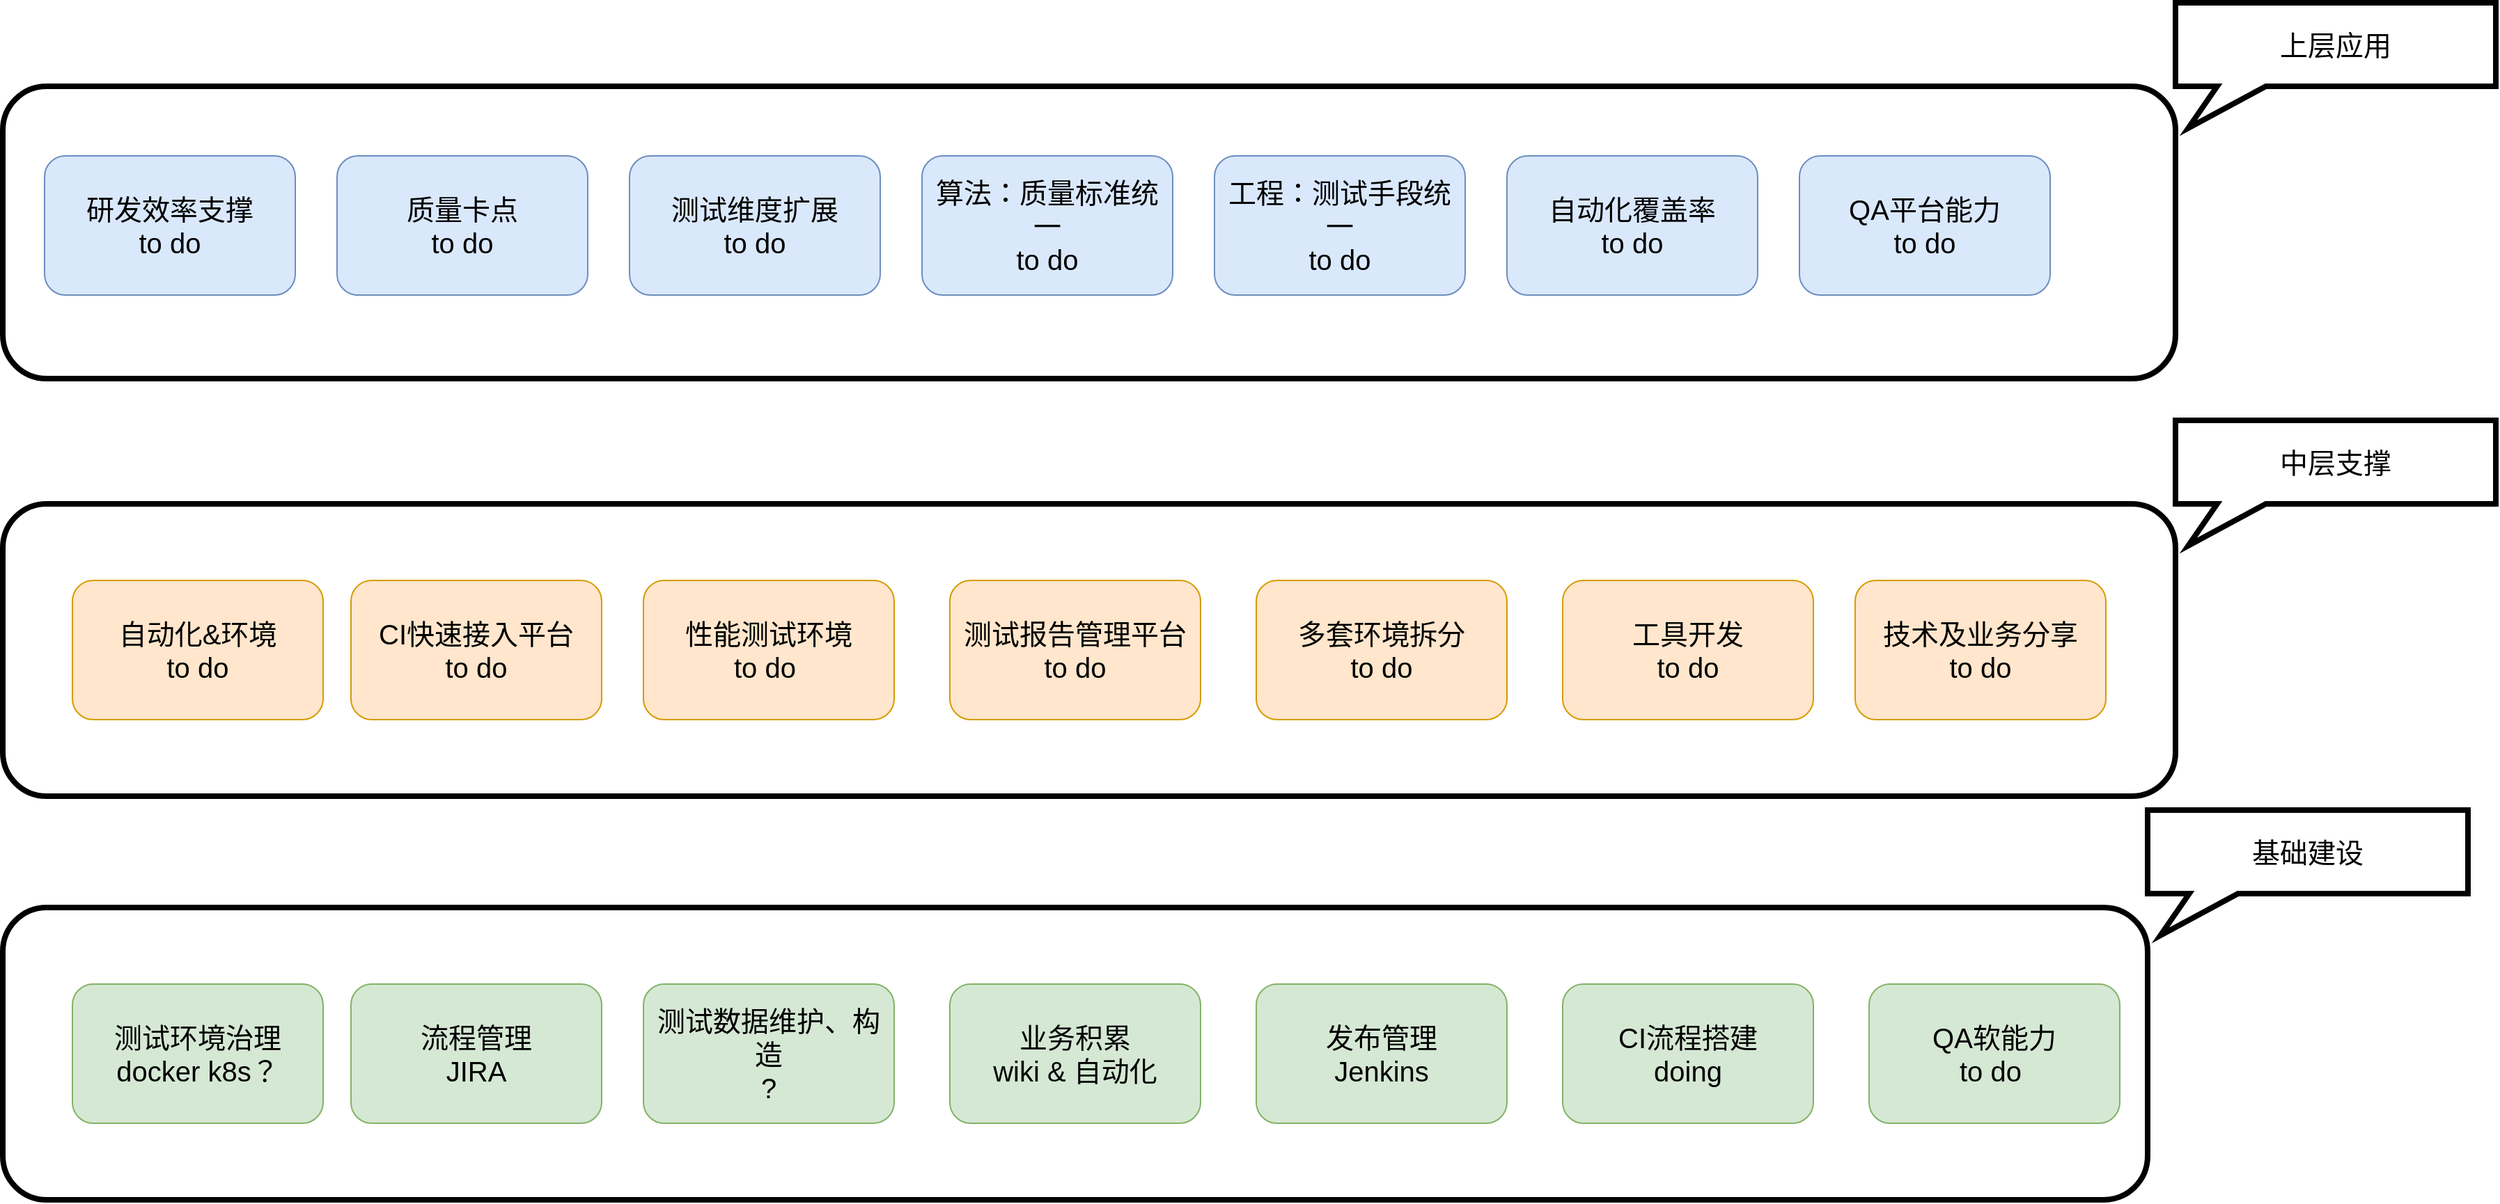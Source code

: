 <mxfile version="14.2.4" type="github">
  <diagram id="wr1Vg4WFNjLce9JvmpkT" name="Page-1">
    <mxGraphModel dx="2066" dy="1077" grid="1" gridSize="10" guides="1" tooltips="1" connect="1" arrows="1" fold="1" page="1" pageScale="1" pageWidth="1700" pageHeight="1100" math="0" shadow="0">
      <root>
        <mxCell id="0" />
        <mxCell id="1" parent="0" />
        <mxCell id="XUdV0GE2fvMEAlolcUsE-2" value="" style="rounded=1;whiteSpace=wrap;html=1;strokeWidth=4;" parent="1" vertex="1">
          <mxGeometry x="20" y="820" width="1540" height="210" as="geometry" />
        </mxCell>
        <mxCell id="XUdV0GE2fvMEAlolcUsE-4" value="基础建设" style="shape=callout;whiteSpace=wrap;html=1;perimeter=calloutPerimeter;base=35;size=30;position=0.13;position2=0.04;fontSize=20;strokeWidth=4;" parent="1" vertex="1">
          <mxGeometry x="1560" y="750" width="230" height="90" as="geometry" />
        </mxCell>
        <mxCell id="XUdV0GE2fvMEAlolcUsE-6" value="测试环境治理&lt;br&gt;docker k8s？" style="rounded=1;whiteSpace=wrap;html=1;fontSize=20;fillColor=#d5e8d4;strokeColor=#82b366;" parent="1" vertex="1">
          <mxGeometry x="70" y="875" width="180" height="100" as="geometry" />
        </mxCell>
        <mxCell id="XUdV0GE2fvMEAlolcUsE-7" value="流程管理&lt;br&gt;JIRA" style="rounded=1;whiteSpace=wrap;html=1;fontSize=20;fillColor=#d5e8d4;strokeColor=#82b366;" parent="1" vertex="1">
          <mxGeometry x="270" y="875" width="180" height="100" as="geometry" />
        </mxCell>
        <mxCell id="XUdV0GE2fvMEAlolcUsE-8" value="发布管理&lt;br&gt;Jenkins" style="rounded=1;whiteSpace=wrap;html=1;fontSize=20;fillColor=#d5e8d4;strokeColor=#82b366;" parent="1" vertex="1">
          <mxGeometry x="920" y="875" width="180" height="100" as="geometry" />
        </mxCell>
        <mxCell id="XUdV0GE2fvMEAlolcUsE-9" value="测试数据维护、构造&lt;br&gt;?" style="rounded=1;whiteSpace=wrap;html=1;fontSize=20;fillColor=#d5e8d4;strokeColor=#82b366;" parent="1" vertex="1">
          <mxGeometry x="480" y="875" width="180" height="100" as="geometry" />
        </mxCell>
        <mxCell id="XUdV0GE2fvMEAlolcUsE-10" value="业务积累&lt;br&gt;wiki &amp;amp; 自动化" style="rounded=1;whiteSpace=wrap;html=1;fontSize=20;fillColor=#d5e8d4;strokeColor=#82b366;" parent="1" vertex="1">
          <mxGeometry x="700" y="875" width="180" height="100" as="geometry" />
        </mxCell>
        <mxCell id="XUdV0GE2fvMEAlolcUsE-12" value="" style="rounded=1;whiteSpace=wrap;html=1;strokeWidth=4;" parent="1" vertex="1">
          <mxGeometry x="20" y="530" width="1560" height="210" as="geometry" />
        </mxCell>
        <mxCell id="XUdV0GE2fvMEAlolcUsE-13" value="中层支撑" style="shape=callout;whiteSpace=wrap;html=1;perimeter=calloutPerimeter;base=35;size=30;position=0.13;position2=0.04;fontSize=20;strokeWidth=4;" parent="1" vertex="1">
          <mxGeometry x="1580" y="470" width="230" height="90" as="geometry" />
        </mxCell>
        <mxCell id="XUdV0GE2fvMEAlolcUsE-14" value="自动化&amp;amp;环境&lt;br&gt;to do" style="rounded=1;whiteSpace=wrap;html=1;fontSize=20;fillColor=#ffe6cc;strokeColor=#d79b00;" parent="1" vertex="1">
          <mxGeometry x="70" y="585" width="180" height="100" as="geometry" />
        </mxCell>
        <mxCell id="XUdV0GE2fvMEAlolcUsE-15" value="CI快速接入平台&lt;br&gt;to do" style="rounded=1;whiteSpace=wrap;html=1;fontSize=20;fillColor=#ffe6cc;strokeColor=#d79b00;" parent="1" vertex="1">
          <mxGeometry x="270" y="585" width="180" height="100" as="geometry" />
        </mxCell>
        <mxCell id="XUdV0GE2fvMEAlolcUsE-16" value="性能测试环境&lt;br&gt;to do&amp;nbsp;" style="rounded=1;whiteSpace=wrap;html=1;fontSize=20;fillColor=#ffe6cc;strokeColor=#d79b00;" parent="1" vertex="1">
          <mxGeometry x="480" y="585" width="180" height="100" as="geometry" />
        </mxCell>
        <mxCell id="XUdV0GE2fvMEAlolcUsE-17" value="测试报告管理平台&lt;br&gt;to do" style="rounded=1;whiteSpace=wrap;html=1;fontSize=20;fillColor=#ffe6cc;strokeColor=#d79b00;" parent="1" vertex="1">
          <mxGeometry x="700" y="585" width="180" height="100" as="geometry" />
        </mxCell>
        <mxCell id="XUdV0GE2fvMEAlolcUsE-18" value="&lt;div&gt;多套环境拆分&lt;/div&gt;&lt;div&gt;to do&lt;br&gt;&lt;/div&gt;" style="rounded=1;whiteSpace=wrap;html=1;fontSize=20;fillColor=#ffe6cc;strokeColor=#d79b00;" parent="1" vertex="1">
          <mxGeometry x="920" y="585" width="180" height="100" as="geometry" />
        </mxCell>
        <mxCell id="XUdV0GE2fvMEAlolcUsE-19" value="CI流程搭建&lt;br&gt;doing" style="rounded=1;whiteSpace=wrap;html=1;fontSize=20;fillColor=#d5e8d4;strokeColor=#82b366;" parent="1" vertex="1">
          <mxGeometry x="1140" y="875" width="180" height="100" as="geometry" />
        </mxCell>
        <mxCell id="XUdV0GE2fvMEAlolcUsE-20" value="QA软能力&lt;br&gt;to do&amp;nbsp;" style="rounded=1;whiteSpace=wrap;html=1;fontSize=20;fillColor=#d5e8d4;strokeColor=#82b366;" parent="1" vertex="1">
          <mxGeometry x="1360" y="875" width="180" height="100" as="geometry" />
        </mxCell>
        <mxCell id="lKchyopIAt6gMCmbtjTO-1" value="&lt;div&gt;工具开发&lt;br&gt;&lt;/div&gt;&lt;div&gt;to do&lt;br&gt;&lt;/div&gt;" style="rounded=1;whiteSpace=wrap;html=1;fontSize=20;fillColor=#ffe6cc;strokeColor=#d79b00;" vertex="1" parent="1">
          <mxGeometry x="1140" y="585" width="180" height="100" as="geometry" />
        </mxCell>
        <mxCell id="lKchyopIAt6gMCmbtjTO-2" value="" style="rounded=1;whiteSpace=wrap;html=1;strokeWidth=4;" vertex="1" parent="1">
          <mxGeometry x="20" y="230" width="1560" height="210" as="geometry" />
        </mxCell>
        <mxCell id="lKchyopIAt6gMCmbtjTO-3" value="上层应用" style="shape=callout;whiteSpace=wrap;html=1;perimeter=calloutPerimeter;base=35;size=30;position=0.13;position2=0.04;fontSize=20;strokeWidth=4;" vertex="1" parent="1">
          <mxGeometry x="1580" y="170" width="230" height="90" as="geometry" />
        </mxCell>
        <mxCell id="lKchyopIAt6gMCmbtjTO-4" value="研发效率支撑&lt;br&gt;to do" style="rounded=1;whiteSpace=wrap;html=1;fontSize=20;fillColor=#dae8fc;strokeColor=#6c8ebf;" vertex="1" parent="1">
          <mxGeometry x="50" y="280" width="180" height="100" as="geometry" />
        </mxCell>
        <mxCell id="lKchyopIAt6gMCmbtjTO-5" value="质量卡点&lt;br&gt;to do" style="rounded=1;whiteSpace=wrap;html=1;fontSize=20;fillColor=#dae8fc;strokeColor=#6c8ebf;" vertex="1" parent="1">
          <mxGeometry x="260" y="280" width="180" height="100" as="geometry" />
        </mxCell>
        <mxCell id="lKchyopIAt6gMCmbtjTO-6" value="测试维度扩展&lt;br&gt;to do" style="rounded=1;whiteSpace=wrap;html=1;fontSize=20;fillColor=#dae8fc;strokeColor=#6c8ebf;" vertex="1" parent="1">
          <mxGeometry x="470" y="280" width="180" height="100" as="geometry" />
        </mxCell>
        <mxCell id="lKchyopIAt6gMCmbtjTO-7" value="算法：质量标准统一&lt;br&gt;to do" style="rounded=1;whiteSpace=wrap;html=1;fontSize=20;fillColor=#dae8fc;strokeColor=#6c8ebf;" vertex="1" parent="1">
          <mxGeometry x="680" y="280" width="180" height="100" as="geometry" />
        </mxCell>
        <mxCell id="lKchyopIAt6gMCmbtjTO-8" value="工程：测试手段统一&lt;br&gt;to do" style="rounded=1;whiteSpace=wrap;html=1;fontSize=20;fillColor=#dae8fc;strokeColor=#6c8ebf;" vertex="1" parent="1">
          <mxGeometry x="890" y="280" width="180" height="100" as="geometry" />
        </mxCell>
        <mxCell id="lKchyopIAt6gMCmbtjTO-9" value="自动化覆盖率&lt;br&gt;to do" style="rounded=1;whiteSpace=wrap;html=1;fontSize=20;fillColor=#dae8fc;strokeColor=#6c8ebf;" vertex="1" parent="1">
          <mxGeometry x="1100" y="280" width="180" height="100" as="geometry" />
        </mxCell>
        <mxCell id="lKchyopIAt6gMCmbtjTO-10" value="QA平台能力&lt;br&gt;to do" style="rounded=1;whiteSpace=wrap;html=1;fontSize=20;fillColor=#dae8fc;strokeColor=#6c8ebf;" vertex="1" parent="1">
          <mxGeometry x="1310" y="280" width="180" height="100" as="geometry" />
        </mxCell>
        <mxCell id="lKchyopIAt6gMCmbtjTO-11" value="&lt;div&gt;技术及业务分享&lt;br&gt;&lt;/div&gt;&lt;div&gt;to do&lt;br&gt;&lt;/div&gt;" style="rounded=1;whiteSpace=wrap;html=1;fontSize=20;fillColor=#ffe6cc;strokeColor=#d79b00;" vertex="1" parent="1">
          <mxGeometry x="1350" y="585" width="180" height="100" as="geometry" />
        </mxCell>
      </root>
    </mxGraphModel>
  </diagram>
</mxfile>
